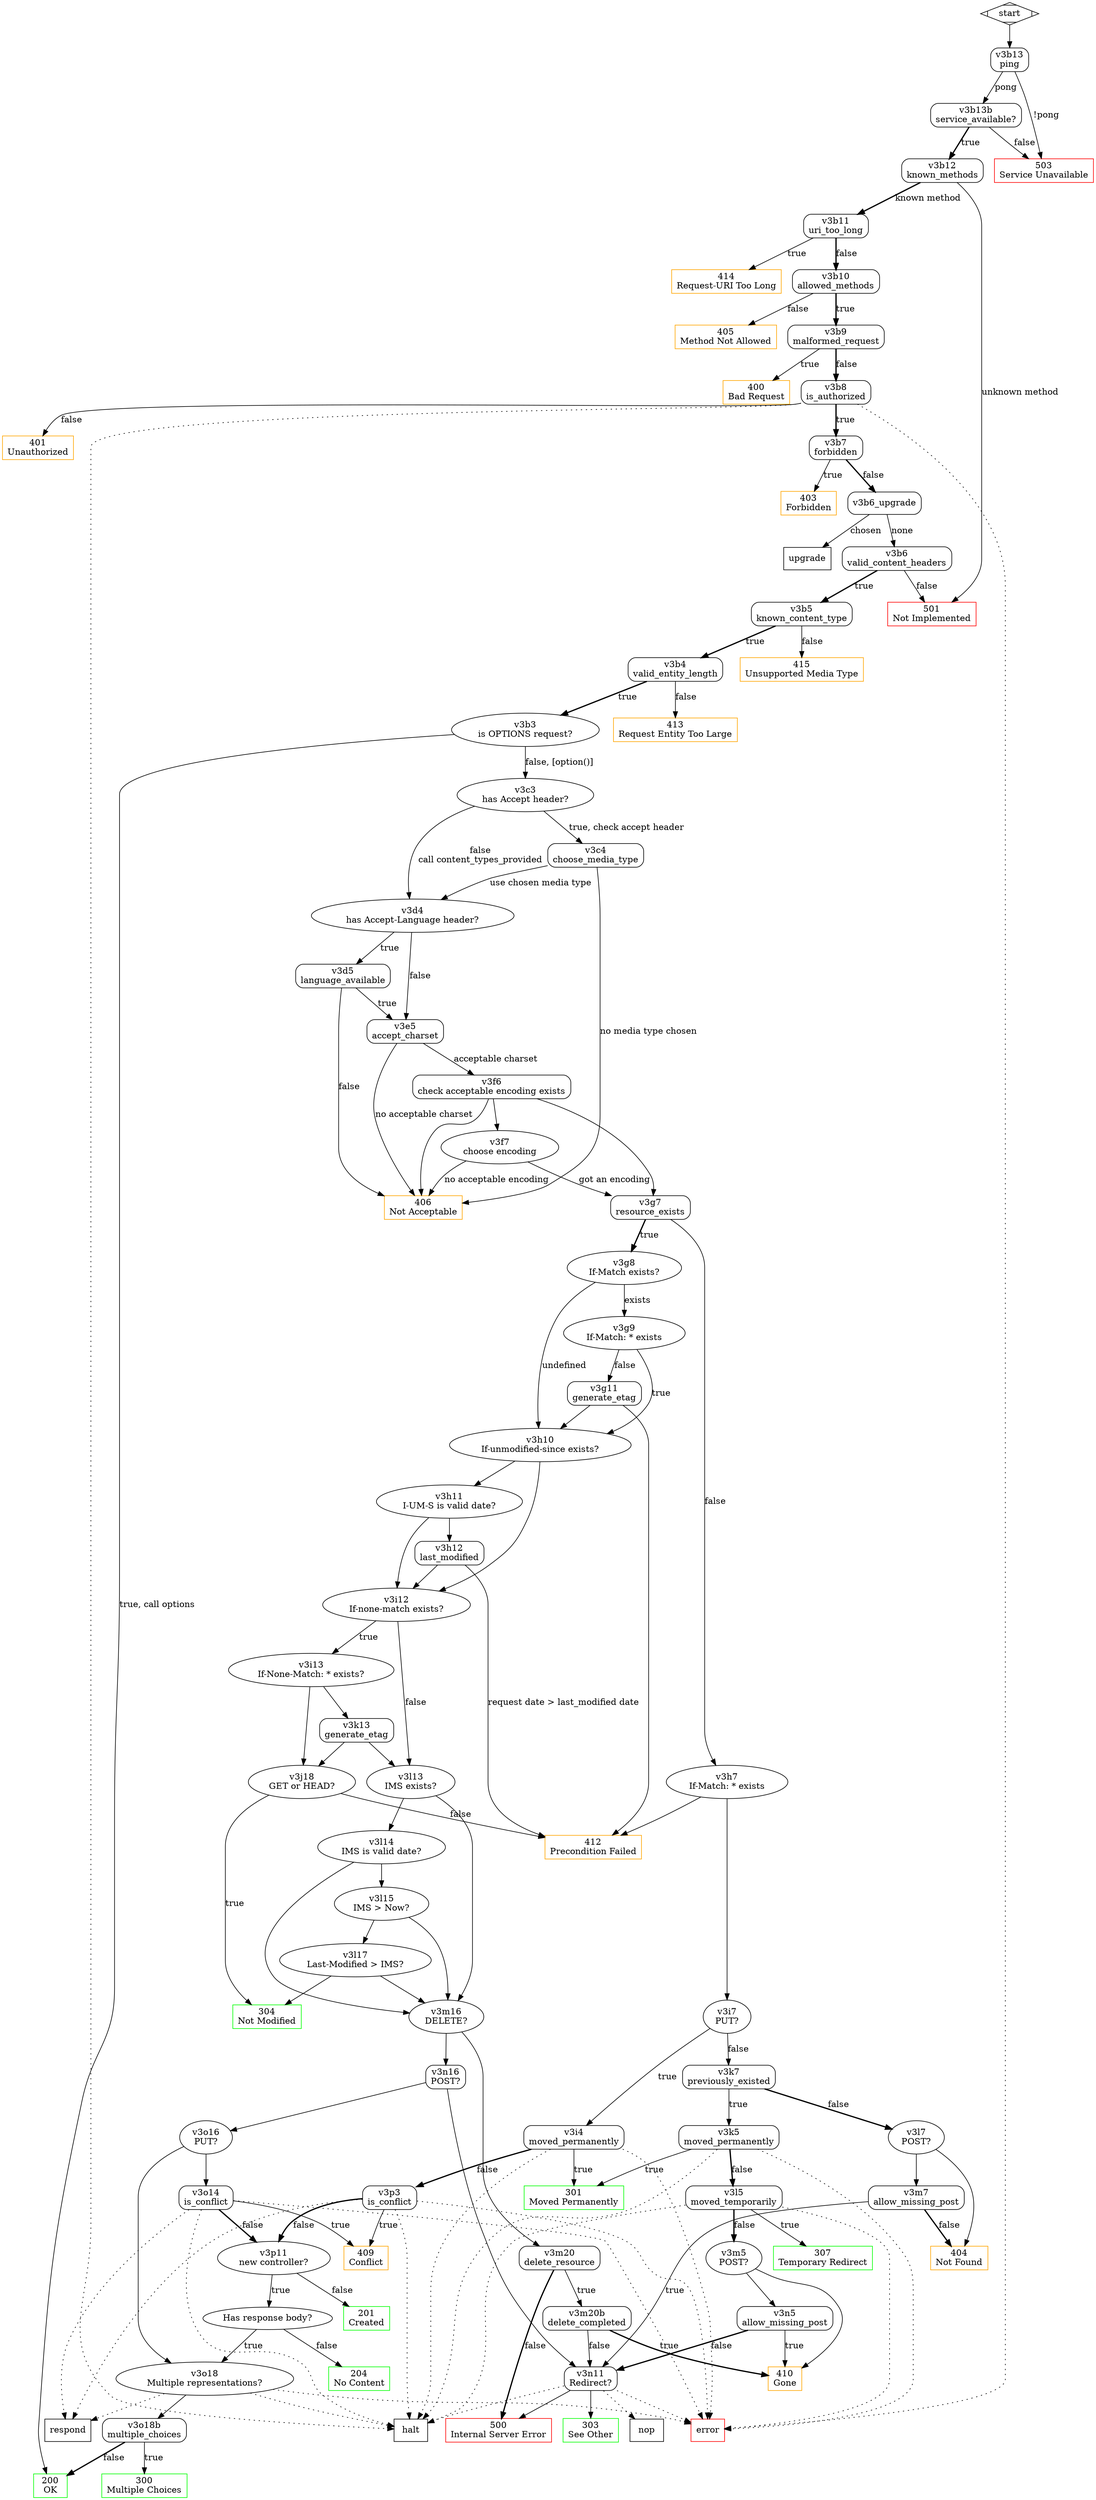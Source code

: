 
digraph ControllerFSM {
    // rankdir = LR;
    // splines=line;
    node [shape=box style=rounded];

    subgraph _cluster_500_responses {
        node [shape=rect style=solid color=red];
        error 500 501 503;
    };

    subgraph _cluster_400_responses {
        node [shape=rect style=solid color=orange];
        400 401 403 404 405 406 409 410 412 413 414 415;
    };

    subgraph _cluster_200_300_results {
        node [shape=rect style=solid color=green];
        200 201 204 300 301 303 304 307;
    };

    subgraph _cluster_answer {
        node [shape=rect style=solid];
        nop halt upgrade respond
    };

    // { rank=same v3b13 v3b13b v3b12 v3b11 v3b10 v3b9 v3b8 v3b7 v3b6 v3b5 v3b4};
    //{ rank=same v3b7 v3b6 v3b5 v3b4 }

    start [shape=Mdiamond]; 
    start -> v3b13;

    v3b13 [label="v3b13\nping"];
    v3b13 -> v3b13b [label = "pong"];
    v3b13 -> 503 [label="!pong"];
    
    v3b13b [label="v3b13b\nservice_available?"];
    v3b13b -> v3b12 [label="true" style=bold];
    v3b13b -> 503 [label="false"];

    v3b12 [label="v3b12\nknown_methods"];
    v3b12 -> v3b11 [label = "known method" style=bold];
    v3b12 -> 501 [label="unknown method"];

    v3b11 [label="v3b11\nuri_too_long"];
    v3b11 -> v3b10 [label="false" style=bold];
    v3b11 -> 414 [label="true"];

    v3b10 [label="v3b10\nallowed_methods"];
    v3b10 -> v3b9 [label="true" style=bold]; 
    v3b10 -> 405 [label="false"]; 

    v3b9 [label="v3b9\nmalformed_request"];
    v3b9 -> v3b8 [label="false" style=bold];
    v3b9 -> 400 [label="true"];
 
    v3b8 [label="v3b8\nis_authorized"];
    v3b8 -> v3b7 [label="true" style=bold];
    v3b8 -> 401 [label="false"];
    v3b8 -> error [style="dotted"];
    v3b8 -> halt [style="dotted"];

    v3b7 [label="v3b7\nforbidden"]
    v3b7 -> 403 [label="true"];
    v3b7 -> v3b6_upgrade [label="false" style=bold];

    v3b6 [label="v3b6\nchoose_upgrade"];
    v3b6_upgrade -> v3b6 [label="none"];
    v3b6_upgrade -> upgrade [label="chosen"];

    v3b6 [label="v3b6\nvalid_content_headers"];
    v3b6 -> v3b5 [label="true" style=bold];
    v3b6 -> 501 [label="false"];

    v3b5 [label="v3b5\nknown_content_type"];
    v3b5 -> v3b4 [label="true" style=bold];
    v3b5 -> 415 [label="false"];

    v3b4 [label="v3b4\nvalid_entity_length"];
    v3b4 -> v3b3 [label="true" style=bold];
    v3b4 -> 413 [label="false"];

    v3b3 [label="v3b3\nis OPTIONS request?" shape=oval];
    v3b3 -> v3c3 [label="false, [option()]"];
    v3b3 -> 200 [label="true, call options"];

    v3c3 [label="v3c3\nhas Accept header?" shape=oval];
    v3c3 -> v3d4 [label="false\ncall content_types_provided"];
    v3c3 -> v3c4 [label="true, check accept header"];

    v3c4 [label="v3c4\nchoose_media_type"];
    v3c4 -> v3d4 [label="use chosen media type"];
    v3c4 -> 406 [label="no media type chosen"];

    v3d4 [label="v3d4\nhas Accept-Language header?" shape=oval];
    v3d4 -> v3e5 [label="false"];
    v3d4 -> v3d5 [label="true"];
 
    v3d5 [label="v3d5\nlanguage_available"];
    v3d5 -> v3e5 [label="true"];
    v3d5 -> 406 [label="false"];

    v3e5 [label="v3e5\naccept_charset"]
    v3e5 -> v3f6 [label="acceptable charset"];
    v3e5 -> 406 [label="no acceptable charset"];
    
    v3f6 [label="v3f6\ncheck acceptable encoding exists"];
    v3f6 -> v3g7 ;
    v3f6 -> v3f7;
    v3f6 -> 406;

    v3f7 [label="v3f7\nchoose encoding" shape=oval];
    v3f7 -> v3g7 [label="got an encoding"];
    v3f7 -> 406 [label="no acceptable encoding"];
 
    v3g7 [label="v3g7\nresource_exists"]
    v3g7 -> v3g8 [label="true" style=bold];
    v3g7 -> v3h7 [label="false"];

    v3g8 [label="v3g8\nIf-Match exists?" shape=oval];
    v3g8 -> v3g9 [label=exists];
    v3g8 -> v3h10 [label=undefined];

    v3g9 [label="v3g9\nIf-Match: * exists" shape=oval];
    v3g9 -> v3h10 [label=true];
    v3g9 -> v3g11 [label=false];

    v3g11 [label="v3g11\ngenerate_etag"]
    v3g11 -> v3h10;
    v3g11 -> 412;

    v3h7 [label="v3h7\nIf-Match: * exists" shape=oval];
    v3h7 -> v3i7;
    v3h7 -> 412;

    v3h10 [label="v3h10\nIf-unmodified-since exists?" shape=oval];
    v3h10 -> v3i12;
    v3h10 -> v3h11;
    
    v3h11 [label="v3h11\nI-UM-S is valid date?" shape=oval];
    v3h11 -> v3i12;
    v3h11 -> v3h12;

    v3h12 [label="v3h12\nlast_modified"];
    v3h12 -> v3i12;
    v3h12 -> 412 [label="request date > last_modified date"];

    v3i4 [label="v3i4\nmoved_permanently"];
    v3i4 -> v3p3 [label="false" style=bold];
    v3i4 -> 301 [label="true"];
    v3i4 -> error [style=dotted]; 
    v3i4 -> halt [style=dotted]; 
    
    v3i7 [label="v3i7\nPUT?" shape=oval]
    v3i7 -> v3i4 [label="true"];
    v3i7 -> v3k7 [label="false"];

    v3i12 [label="v3i12\nIf-none-match exists?" shape=oval];
    v3i12 -> v3l13 [label="false"];
    v3i12 -> v3i13 [label="true"];

    v3i13 [label="v3i13\nIf-None-Match: * exists?" shape=oval];
    v3i13 -> v3j18;
    v3i13 -> v3k13;
 
    v3j18 [label="v3j18\nGET or HEAD?" shape=oval];
    v3j18 -> 304 [label=true];
    v3j18 -> 412 [label=false];

    v3k5 [label="v3k5\nmoved_permanently"];
    v3k5 -> v3l5 [label="false" style=bold];
    v3k5 -> 301 [label="true"];
    v3k5 -> error [style=dotted];
    v3k5 -> halt [style=dotted];

    v3k7 [label="v3k7\npreviously_existed"];
    v3k7 -> v3k5 [label="true"];
    v3k7 -> v3l7 [label="false" style=bold];

    v3k13 [label="v3k13\ngenerate_etag"];
    v3k13 -> v3j18;
    v3k13 -> v3l13;

    v3l5 [label="v3l5\nmoved_temporarily"]
    v3l5 -> v3m5 [label="false" style=bold];
    v3l5 -> 307 [label="true"];
    v3l5 -> error [style=dotted];
    v3l5 -> halt [style=dotted];

    v3l7 [label="v3l7\nPOST?" shape=oval];
    v3l7 -> v3m7;
    v3l7 -> 404;

    v3l13 [label="v3l13\nIMS exists?" shape=oval];
    v3l13 -> v3m16;
    v3l13 -> v3l14;

    v3l14 [label="v3l14\nIMS is valid date?" shape=oval];
    v3l14 -> v3m16;
    v3l14 -> v3l15;

    v3l15 [label="v3l15\nIMS > Now?" shape=oval];
    v3l15 -> v3m16;
    v3l15 -> v3l17;

    v3l17 [label="v3l17\nLast-Modified > IMS?" shape=oval];
    v3l17 -> v3m16;
    v3l17 -> 304;

    v3m5 [label="v3m5\nPOST?" shape=oval];
    v3m5 -> v3n5; 
    v3m5 -> 410;

    v3m7 [label="v3m7\nallow_missing_post"];
    v3m7 -> v3n11 [label="true"];
    v3m7 -> 404 [label="false" style=bold];
 
    v3m16 [label="v3m16\nDELETE?" shape=oval];
    v3m16 -> v3m20;
    v3m16 -> v3n16;

    v3m20 [label="v3m20\ndelete_resource"]
    v3m20 -> v3m20b [label=true];
    v3m20 -> 500 [label=false style=bold];

    v3m20b [label="v3m20b\ndelete_completed"]
    v3m20b -> v3n11 [label=false];
    v3m20b -> 410 [label=true style=bold];

    v3n5 [label="v3n5\nallow_missing_post"]
    v3n5 -> v3n11 [label=false style=bold];
    v3n5 -> 410 [label=true];
    
    v3n11 [label="v3n11\nRedirect?"]
    v3n11 -> 500;
    v3n11 -> 303;
    v3n11 -> error [style=dotted];
    v3n11 -> halt [style=dotted];
    v3n11 -> nop [style=dotted];

    v3n16 [label="v3n16\nPOST?"];
    v3n16 -> v3n11;
    v3n16 -> v3o16;

    v3o14 [label="v3o14\nis_conflict"];
    v3o14 -> 409 [label="true"];
    v3o14 -> v3p11 [label="false" style=bold];
    v3o14 -> respond [style=dotted];
    v3o14 -> halt [style=dotted];
    v3o14 -> error [style=dotted];

    v3o16 [label="v3o16\nPUT?" shape=oval];
    v3o16 -> v3o14;
    v3o16 -> v3o18;

    v3o18 [label="v3o18\nMultiple representations?" shape=oval];
    v3o18 -> v3o18b;
    v3o18 -> error [style=dotted];
    v3o18 -> halt [style=dotted];
    v3o18 -> respond [style=dotted];
    
    v3o18b [label="v3o18b\nmultiple_choices"];
    v3o18b -> 200 [label="false" style=bold];
    v3o18b -> 300 [label="true"];

    v3o20 [label="Has response body?" shape=oval];
    v3o20 -> v3o18 [label="true"];
    v3o20 -> 204 [label="false"];

    v3p3 [label="v3p3\nis_conflict"];
    v3p3 -> v3p11 [label="false" style=bold];
    v3p3 -> 409 [label="true"];
    v3p3 -> respond [style=dotted];
    v3p3 -> halt [style=dotted];
    v3p3 -> error [style=dotted];
    
    v3p11 [label="v3p11\nnew controller?" shape=oval];
    v3p11 -> v3o20 [label=true];
    v3p11 -> 201 [label=false];

    200 [label="200\nOK"];
    201 [label="201\nCreated"];
    204 [label="204\nNo Content"];

    300 [label="300\nMultiple Choices"];
    301 [label="301\nMoved Permanently"];
    303 [label="303\nSee Other"];
    304 [label="304\nNot Modified"];
    307 [label="307\nTemporary Redirect"];

    400 [label="400\nBad Request"];
    401 [label="401\nUnauthorized"];
    403 [label="403\nForbidden"];
    404 [label="404\nNot Found"];
    405 [label="405\nMethod Not Allowed"];
    406 [label="406\nNot Acceptable"];
    409 [label="409\nConflict"];
    410 [label="410\nGone"];
    412 [label="412\nPrecondition Failed"];
    413 [label="413\nRequest Entity Too Large"]
    414 [label="414\nRequest-URI Too Long"];
    415 [label="415\nUnsupported Media Type"];

    500 [label="500\nInternal Server Error"];
    501 [label="501\nNot Implemented"];
    503 [label="503\nService Unavailable"];       
}
